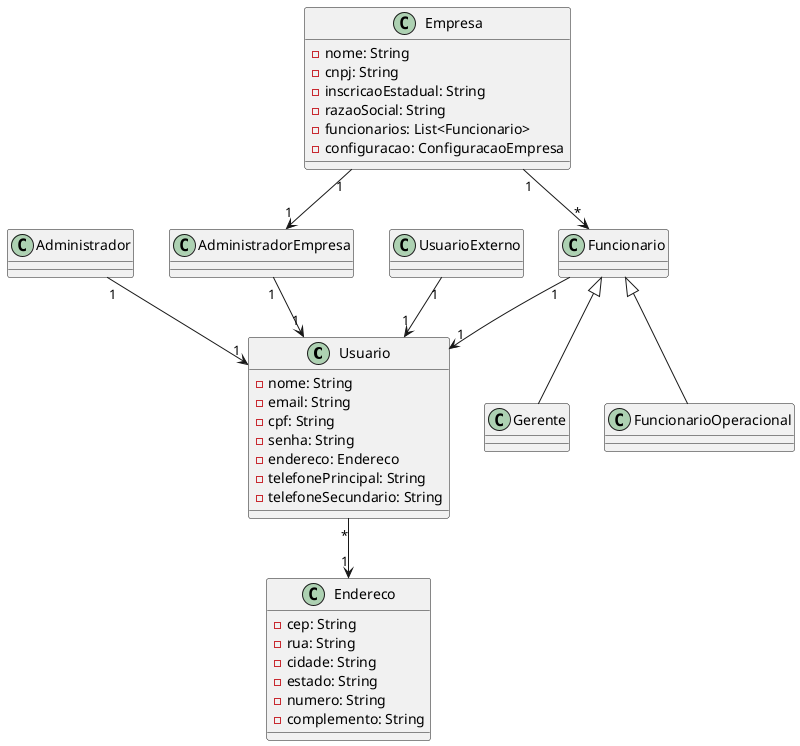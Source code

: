 @startuml

class Usuario {
    -nome: String
    -email: String
    -cpf: String
    -senha: String
    -endereco: Endereco
    -telefonePrincipal: String
    -telefoneSecundario: String
}

class Endereco {
    -cep: String
    -rua: String
    -cidade: String
    -estado: String
    -numero: String
    -complemento: String
}

class Empresa {
    -nome: String
    -cnpj: String
    -inscricaoEstadual: String
    -razaoSocial: String
    -funcionarios: List<Funcionario>
    -configuracao: ConfiguracaoEmpresa
}

/'
class ConfiguracaoEmpresa {
    -horarioFuncionamento: List<HorarioPorDiaSemana>
}

class HorarioPorDiaSemana {
    -diaSemana: DiaSemana
    -inicio: LocalTime
    -fim: LocalTime
}

enum DiaSemana {
    +SEGUNDA
    +TERCA
    +QUARTA
    +QUINTA
    +SEXTA
    +SABADO
} 
'/

class Administrador {
}

class Funcionario {
    
}


class Gerente {
}

class FuncionarioOperacional {
}

class UsuarioExterno {
}

Administrador "1" --> "1" Usuario
UsuarioExterno "1" --> "1" Usuario
Usuario "*" --> "1" Endereco
AdministradorEmpresa "1" --> "1" Usuario
Empresa "1" --> "1" AdministradorEmpresa
Empresa "1" --> "*" Funcionario
Funcionario <|-- Gerente
Funcionario <|-- FuncionarioOperacional
Funcionario "1" --> "1" Usuario
' Empresa "1" --> "1" ConfiguracaoEmpresa
' Funcionario "1" --> "1" HorarioUso

@enduml

